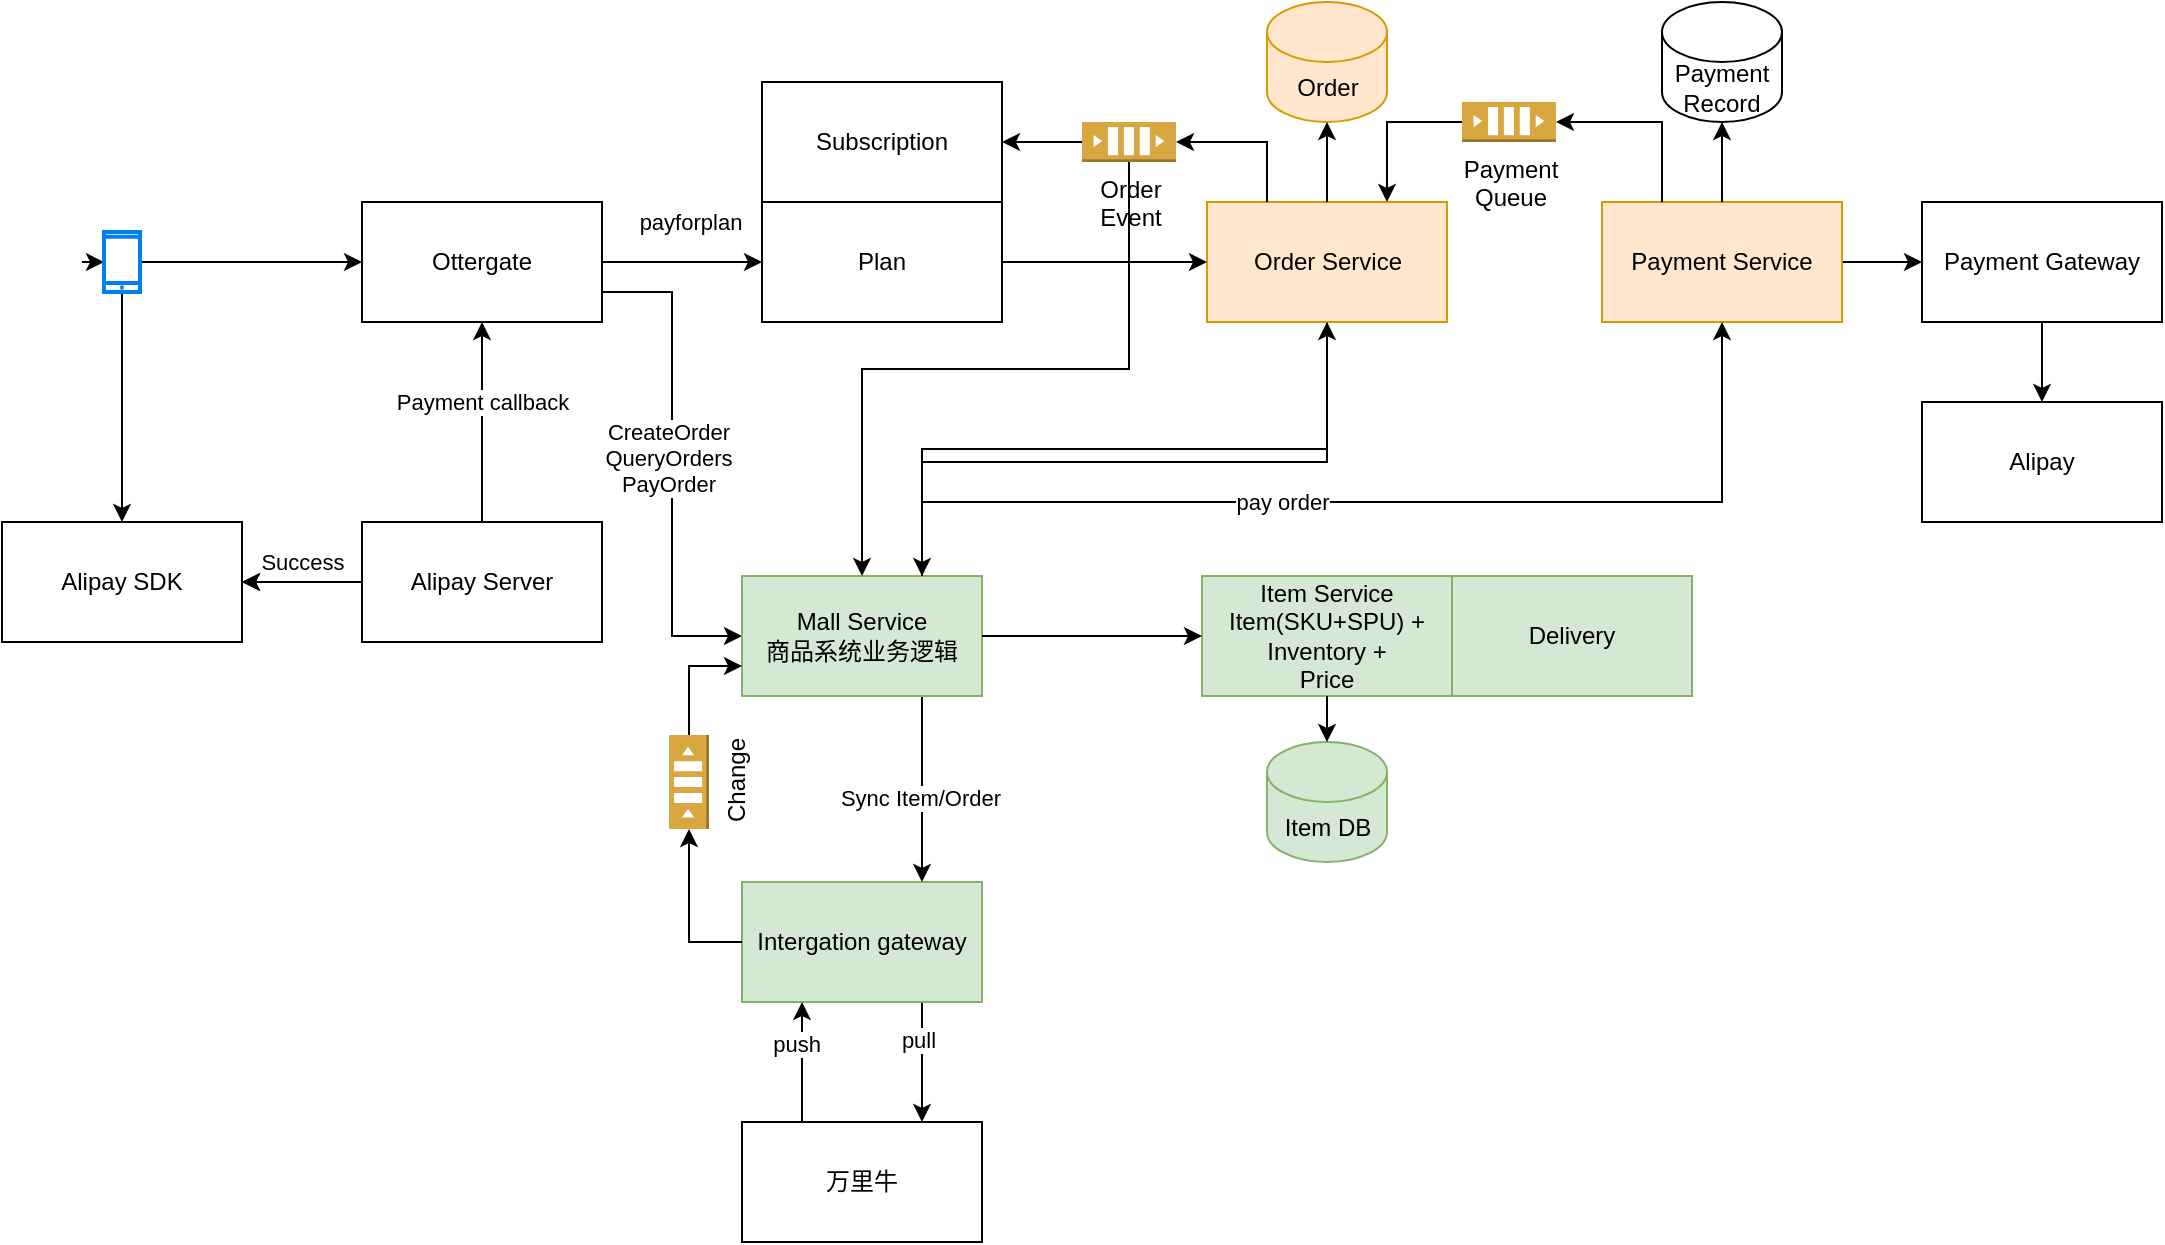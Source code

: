 <mxfile version="22.0.5" type="github">
  <diagram name="Page-1" id="SvzZrYBlYYhq_vC4gZUT">
    <mxGraphModel dx="651" dy="601" grid="1" gridSize="10" guides="1" tooltips="1" connect="1" arrows="1" fold="1" page="1" pageScale="1" pageWidth="850" pageHeight="1100" math="0" shadow="0">
      <root>
        <mxCell id="0" />
        <mxCell id="1" parent="0" />
        <mxCell id="l3nxZduVzOk6geIpgeGZ-1" value="" style="edgeStyle=orthogonalEdgeStyle;rounded=0;orthogonalLoop=1;jettySize=auto;html=1;entryX=0;entryY=0.5;entryDx=0;entryDy=0;" edge="1" parent="1" source="l3nxZduVzOk6geIpgeGZ-5" target="l3nxZduVzOk6geIpgeGZ-46">
          <mxGeometry relative="1" as="geometry">
            <mxPoint x="410" y="190" as="targetPoint" />
          </mxGeometry>
        </mxCell>
        <mxCell id="l3nxZduVzOk6geIpgeGZ-2" value="payforplan" style="edgeLabel;html=1;align=center;verticalAlign=middle;resizable=0;points=[];" vertex="1" connectable="0" parent="l3nxZduVzOk6geIpgeGZ-1">
          <mxGeometry x="0.102" y="-1" relative="1" as="geometry">
            <mxPoint y="-21" as="offset" />
          </mxGeometry>
        </mxCell>
        <mxCell id="l3nxZduVzOk6geIpgeGZ-3" style="edgeStyle=orthogonalEdgeStyle;rounded=0;orthogonalLoop=1;jettySize=auto;html=1;exitX=1;exitY=0.75;exitDx=0;exitDy=0;entryX=0;entryY=0.5;entryDx=0;entryDy=0;" edge="1" parent="1" source="l3nxZduVzOk6geIpgeGZ-5" target="l3nxZduVzOk6geIpgeGZ-44">
          <mxGeometry relative="1" as="geometry" />
        </mxCell>
        <mxCell id="l3nxZduVzOk6geIpgeGZ-4" value="CreateOrder&lt;br&gt;QueryOrders&lt;br&gt;PayOrder" style="edgeLabel;html=1;align=center;verticalAlign=middle;resizable=0;points=[];" vertex="1" connectable="0" parent="l3nxZduVzOk6geIpgeGZ-3">
          <mxGeometry x="-0.026" y="-2" relative="1" as="geometry">
            <mxPoint as="offset" />
          </mxGeometry>
        </mxCell>
        <mxCell id="l3nxZduVzOk6geIpgeGZ-5" value="Ottergate" style="rounded=0;whiteSpace=wrap;html=1;" vertex="1" parent="1">
          <mxGeometry x="200" y="170" width="120" height="60" as="geometry" />
        </mxCell>
        <mxCell id="l3nxZduVzOk6geIpgeGZ-6" value="" style="endArrow=classic;html=1;rounded=0;entryX=0;entryY=0.5;entryDx=0;entryDy=0;" edge="1" parent="1" source="l3nxZduVzOk6geIpgeGZ-39" target="l3nxZduVzOk6geIpgeGZ-5">
          <mxGeometry width="50" height="50" relative="1" as="geometry">
            <mxPoint x="60" y="200" as="sourcePoint" />
            <mxPoint x="110" y="200" as="targetPoint" />
          </mxGeometry>
        </mxCell>
        <mxCell id="l3nxZduVzOk6geIpgeGZ-7" style="edgeStyle=orthogonalEdgeStyle;rounded=0;orthogonalLoop=1;jettySize=auto;html=1;exitX=0.5;exitY=1;exitDx=0;exitDy=0;entryX=0.75;entryY=0;entryDx=0;entryDy=0;" edge="1" parent="1" source="l3nxZduVzOk6geIpgeGZ-8" target="l3nxZduVzOk6geIpgeGZ-44">
          <mxGeometry relative="1" as="geometry" />
        </mxCell>
        <mxCell id="l3nxZduVzOk6geIpgeGZ-8" value="Order Service" style="whiteSpace=wrap;html=1;rounded=0;fillColor=#ffe6cc;strokeColor=#d79b00;" vertex="1" parent="1">
          <mxGeometry x="622.5" y="170" width="120" height="60" as="geometry" />
        </mxCell>
        <mxCell id="l3nxZduVzOk6geIpgeGZ-9" style="edgeStyle=orthogonalEdgeStyle;rounded=0;orthogonalLoop=1;jettySize=auto;html=1;exitX=1;exitY=0.5;exitDx=0;exitDy=0;entryX=0;entryY=0.5;entryDx=0;entryDy=0;" edge="1" parent="1" source="l3nxZduVzOk6geIpgeGZ-11" target="l3nxZduVzOk6geIpgeGZ-17">
          <mxGeometry relative="1" as="geometry" />
        </mxCell>
        <mxCell id="l3nxZduVzOk6geIpgeGZ-10" style="edgeStyle=orthogonalEdgeStyle;rounded=0;orthogonalLoop=1;jettySize=auto;html=1;exitX=0;exitY=0.5;exitDx=0;exitDy=0;entryX=0.75;entryY=0;entryDx=0;entryDy=0;exitPerimeter=0;" edge="1" parent="1" source="l3nxZduVzOk6geIpgeGZ-51" target="l3nxZduVzOk6geIpgeGZ-8">
          <mxGeometry relative="1" as="geometry" />
        </mxCell>
        <mxCell id="l3nxZduVzOk6geIpgeGZ-11" value="Payment Service" style="whiteSpace=wrap;html=1;rounded=0;fillColor=#ffe6cc;strokeColor=#d79b00;" vertex="1" parent="1">
          <mxGeometry x="820" y="170" width="120" height="60" as="geometry" />
        </mxCell>
        <mxCell id="l3nxZduVzOk6geIpgeGZ-12" value="Order" style="shape=cylinder3;whiteSpace=wrap;html=1;boundedLbl=1;backgroundOutline=1;size=15;fillColor=#ffe6cc;strokeColor=#d79b00;" vertex="1" parent="1">
          <mxGeometry x="652.5" y="70" width="60" height="60" as="geometry" />
        </mxCell>
        <mxCell id="l3nxZduVzOk6geIpgeGZ-13" style="edgeStyle=orthogonalEdgeStyle;rounded=0;orthogonalLoop=1;jettySize=auto;html=1;exitX=0.5;exitY=0;exitDx=0;exitDy=0;entryX=0.5;entryY=1;entryDx=0;entryDy=0;entryPerimeter=0;" edge="1" parent="1" source="l3nxZduVzOk6geIpgeGZ-8" target="l3nxZduVzOk6geIpgeGZ-12">
          <mxGeometry relative="1" as="geometry" />
        </mxCell>
        <mxCell id="l3nxZduVzOk6geIpgeGZ-14" value="Payment&lt;br&gt;Record" style="shape=cylinder3;whiteSpace=wrap;html=1;boundedLbl=1;backgroundOutline=1;size=15;" vertex="1" parent="1">
          <mxGeometry x="850" y="70" width="60" height="60" as="geometry" />
        </mxCell>
        <mxCell id="l3nxZduVzOk6geIpgeGZ-15" style="edgeStyle=orthogonalEdgeStyle;rounded=0;orthogonalLoop=1;jettySize=auto;html=1;entryX=0.5;entryY=1;entryDx=0;entryDy=0;entryPerimeter=0;" edge="1" parent="1" source="l3nxZduVzOk6geIpgeGZ-11" target="l3nxZduVzOk6geIpgeGZ-14">
          <mxGeometry relative="1" as="geometry" />
        </mxCell>
        <mxCell id="l3nxZduVzOk6geIpgeGZ-16" style="edgeStyle=orthogonalEdgeStyle;rounded=0;orthogonalLoop=1;jettySize=auto;html=1;exitX=0.5;exitY=1;exitDx=0;exitDy=0;entryX=0.5;entryY=0;entryDx=0;entryDy=0;" edge="1" parent="1" source="l3nxZduVzOk6geIpgeGZ-17" target="l3nxZduVzOk6geIpgeGZ-18">
          <mxGeometry relative="1" as="geometry" />
        </mxCell>
        <mxCell id="l3nxZduVzOk6geIpgeGZ-17" value="Payment Gateway" style="whiteSpace=wrap;html=1;rounded=0;" vertex="1" parent="1">
          <mxGeometry x="980" y="170" width="120" height="60" as="geometry" />
        </mxCell>
        <mxCell id="l3nxZduVzOk6geIpgeGZ-18" value="Alipay" style="whiteSpace=wrap;html=1;rounded=0;" vertex="1" parent="1">
          <mxGeometry x="980" y="270" width="120" height="60" as="geometry" />
        </mxCell>
        <mxCell id="l3nxZduVzOk6geIpgeGZ-19" value="Item DB" style="shape=cylinder3;whiteSpace=wrap;html=1;boundedLbl=1;backgroundOutline=1;size=15;fillColor=#d5e8d4;strokeColor=#82b366;" vertex="1" parent="1">
          <mxGeometry x="652.5" y="440" width="60" height="60" as="geometry" />
        </mxCell>
        <mxCell id="l3nxZduVzOk6geIpgeGZ-20" style="edgeStyle=orthogonalEdgeStyle;rounded=0;orthogonalLoop=1;jettySize=auto;html=1;entryX=0.5;entryY=0;entryDx=0;entryDy=0;" edge="1" parent="1" source="l3nxZduVzOk6geIpgeGZ-39" target="l3nxZduVzOk6geIpgeGZ-21">
          <mxGeometry relative="1" as="geometry" />
        </mxCell>
        <mxCell id="l3nxZduVzOk6geIpgeGZ-21" value="Alipay SDK" style="rounded=0;whiteSpace=wrap;html=1;" vertex="1" parent="1">
          <mxGeometry x="20" y="330" width="120" height="60" as="geometry" />
        </mxCell>
        <mxCell id="l3nxZduVzOk6geIpgeGZ-22" style="edgeStyle=orthogonalEdgeStyle;rounded=0;orthogonalLoop=1;jettySize=auto;html=1;exitX=0;exitY=0.5;exitDx=0;exitDy=0;entryX=1;entryY=0.5;entryDx=0;entryDy=0;" edge="1" parent="1" source="l3nxZduVzOk6geIpgeGZ-27" target="l3nxZduVzOk6geIpgeGZ-21">
          <mxGeometry relative="1" as="geometry" />
        </mxCell>
        <mxCell id="l3nxZduVzOk6geIpgeGZ-23" value="Success" style="edgeLabel;html=1;align=center;verticalAlign=middle;resizable=0;points=[];" vertex="1" connectable="0" parent="l3nxZduVzOk6geIpgeGZ-22">
          <mxGeometry x="0.279" y="1" relative="1" as="geometry">
            <mxPoint x="8" y="-11" as="offset" />
          </mxGeometry>
        </mxCell>
        <mxCell id="l3nxZduVzOk6geIpgeGZ-24" style="edgeStyle=orthogonalEdgeStyle;rounded=0;orthogonalLoop=1;jettySize=auto;html=1;exitX=0.5;exitY=0;exitDx=0;exitDy=0;entryX=0.5;entryY=1;entryDx=0;entryDy=0;" edge="1" parent="1" source="l3nxZduVzOk6geIpgeGZ-27" target="l3nxZduVzOk6geIpgeGZ-5">
          <mxGeometry relative="1" as="geometry" />
        </mxCell>
        <mxCell id="l3nxZduVzOk6geIpgeGZ-25" value="Payment callback" style="edgeLabel;html=1;align=center;verticalAlign=middle;resizable=0;points=[];" vertex="1" connectable="0" parent="l3nxZduVzOk6geIpgeGZ-24">
          <mxGeometry x="-0.3" y="-1" relative="1" as="geometry">
            <mxPoint x="-1" y="-25" as="offset" />
          </mxGeometry>
        </mxCell>
        <mxCell id="l3nxZduVzOk6geIpgeGZ-26" value="" style="edgeStyle=orthogonalEdgeStyle;rounded=0;orthogonalLoop=1;jettySize=auto;html=1;" edge="1" parent="1" source="l3nxZduVzOk6geIpgeGZ-27" target="l3nxZduVzOk6geIpgeGZ-21">
          <mxGeometry relative="1" as="geometry" />
        </mxCell>
        <mxCell id="l3nxZduVzOk6geIpgeGZ-27" value="Alipay Server" style="rounded=0;whiteSpace=wrap;html=1;" vertex="1" parent="1">
          <mxGeometry x="200" y="330" width="120" height="60" as="geometry" />
        </mxCell>
        <mxCell id="l3nxZduVzOk6geIpgeGZ-28" value="Item Service&lt;br&gt;Item(SKU+SPU) + Inventory +&lt;br&gt;Price&lt;br&gt;" style="rounded=0;whiteSpace=wrap;html=1;fillColor=#d5e8d4;strokeColor=#82b366;" vertex="1" parent="1">
          <mxGeometry x="620" y="357" width="125" height="60" as="geometry" />
        </mxCell>
        <mxCell id="l3nxZduVzOk6geIpgeGZ-29" style="edgeStyle=orthogonalEdgeStyle;rounded=0;orthogonalLoop=1;jettySize=auto;html=1;exitX=0.75;exitY=1;exitDx=0;exitDy=0;entryX=0.75;entryY=0;entryDx=0;entryDy=0;" edge="1" parent="1" source="l3nxZduVzOk6geIpgeGZ-31" target="l3nxZduVzOk6geIpgeGZ-35">
          <mxGeometry relative="1" as="geometry" />
        </mxCell>
        <mxCell id="l3nxZduVzOk6geIpgeGZ-30" value="pull" style="edgeLabel;html=1;align=center;verticalAlign=middle;resizable=0;points=[];" vertex="1" connectable="0" parent="l3nxZduVzOk6geIpgeGZ-29">
          <mxGeometry x="-0.368" y="-2" relative="1" as="geometry">
            <mxPoint as="offset" />
          </mxGeometry>
        </mxCell>
        <mxCell id="l3nxZduVzOk6geIpgeGZ-31" value="Intergation gateway" style="rounded=0;whiteSpace=wrap;html=1;fillColor=#d5e8d4;strokeColor=#82b366;" vertex="1" parent="1">
          <mxGeometry x="390" y="510" width="120" height="60" as="geometry" />
        </mxCell>
        <mxCell id="l3nxZduVzOk6geIpgeGZ-32" value="" style="shape=image;html=1;verticalAlign=top;verticalLabelPosition=bottom;labelBackgroundColor=#ffffff;imageAspect=0;aspect=fixed;image=https://cdn3.iconfinder.com/data/icons/UltimateGnome/128x128/status/gnome-fs-loading-icon.png" vertex="1" parent="1">
          <mxGeometry x="490" y="580" width="40" height="40" as="geometry" />
        </mxCell>
        <mxCell id="l3nxZduVzOk6geIpgeGZ-33" style="edgeStyle=orthogonalEdgeStyle;rounded=0;orthogonalLoop=1;jettySize=auto;html=1;exitX=0.25;exitY=0;exitDx=0;exitDy=0;entryX=0.25;entryY=1;entryDx=0;entryDy=0;" edge="1" parent="1" source="l3nxZduVzOk6geIpgeGZ-35" target="l3nxZduVzOk6geIpgeGZ-31">
          <mxGeometry relative="1" as="geometry" />
        </mxCell>
        <mxCell id="l3nxZduVzOk6geIpgeGZ-34" value="push" style="edgeLabel;html=1;align=center;verticalAlign=middle;resizable=0;points=[];" vertex="1" connectable="0" parent="l3nxZduVzOk6geIpgeGZ-33">
          <mxGeometry x="0.309" y="3" relative="1" as="geometry">
            <mxPoint as="offset" />
          </mxGeometry>
        </mxCell>
        <mxCell id="l3nxZduVzOk6geIpgeGZ-35" value="万里牛" style="rounded=0;whiteSpace=wrap;html=1;" vertex="1" parent="1">
          <mxGeometry x="390" y="630" width="120" height="60" as="geometry" />
        </mxCell>
        <mxCell id="l3nxZduVzOk6geIpgeGZ-36" value="Delivery" style="rounded=0;whiteSpace=wrap;html=1;fillColor=#d5e8d4;strokeColor=#82b366;" vertex="1" parent="1">
          <mxGeometry x="745" y="357" width="120" height="60" as="geometry" />
        </mxCell>
        <mxCell id="l3nxZduVzOk6geIpgeGZ-37" style="edgeStyle=orthogonalEdgeStyle;rounded=0;orthogonalLoop=1;jettySize=auto;html=1;exitX=0.5;exitY=1;exitDx=0;exitDy=0;entryX=0.5;entryY=0;entryDx=0;entryDy=0;entryPerimeter=0;" edge="1" parent="1" source="l3nxZduVzOk6geIpgeGZ-28" target="l3nxZduVzOk6geIpgeGZ-19">
          <mxGeometry relative="1" as="geometry" />
        </mxCell>
        <mxCell id="l3nxZduVzOk6geIpgeGZ-38" value="" style="endArrow=classic;html=1;rounded=0;entryX=0;entryY=0.5;entryDx=0;entryDy=0;" edge="1" parent="1" target="l3nxZduVzOk6geIpgeGZ-39">
          <mxGeometry width="50" height="50" relative="1" as="geometry">
            <mxPoint x="60" y="200" as="sourcePoint" />
            <mxPoint x="200" y="200" as="targetPoint" />
          </mxGeometry>
        </mxCell>
        <mxCell id="l3nxZduVzOk6geIpgeGZ-39" value="" style="html=1;verticalLabelPosition=bottom;align=center;labelBackgroundColor=#ffffff;verticalAlign=top;strokeWidth=2;strokeColor=#0080F0;shadow=0;dashed=0;shape=mxgraph.ios7.icons.smartphone;" vertex="1" parent="1">
          <mxGeometry x="71" y="185" width="18" height="30" as="geometry" />
        </mxCell>
        <mxCell id="l3nxZduVzOk6geIpgeGZ-40" style="edgeStyle=orthogonalEdgeStyle;rounded=0;orthogonalLoop=1;jettySize=auto;html=1;exitX=0.75;exitY=1;exitDx=0;exitDy=0;entryX=0.75;entryY=0;entryDx=0;entryDy=0;" edge="1" parent="1" source="l3nxZduVzOk6geIpgeGZ-44" target="l3nxZduVzOk6geIpgeGZ-31">
          <mxGeometry relative="1" as="geometry" />
        </mxCell>
        <mxCell id="l3nxZduVzOk6geIpgeGZ-41" value="Sync Item/Order" style="edgeLabel;html=1;align=center;verticalAlign=middle;resizable=0;points=[];" vertex="1" connectable="0" parent="l3nxZduVzOk6geIpgeGZ-40">
          <mxGeometry x="0.085" y="-1" relative="1" as="geometry">
            <mxPoint as="offset" />
          </mxGeometry>
        </mxCell>
        <mxCell id="l3nxZduVzOk6geIpgeGZ-42" style="edgeStyle=orthogonalEdgeStyle;rounded=0;orthogonalLoop=1;jettySize=auto;html=1;exitX=0.75;exitY=0;exitDx=0;exitDy=0;entryX=0.5;entryY=1;entryDx=0;entryDy=0;" edge="1" parent="1" source="l3nxZduVzOk6geIpgeGZ-44" target="l3nxZduVzOk6geIpgeGZ-11">
          <mxGeometry relative="1" as="geometry">
            <mxPoint x="720" y="310" as="targetPoint" />
            <Array as="points">
              <mxPoint x="480" y="320" />
              <mxPoint x="880" y="320" />
            </Array>
          </mxGeometry>
        </mxCell>
        <mxCell id="l3nxZduVzOk6geIpgeGZ-43" value="pay order" style="edgeLabel;html=1;align=center;verticalAlign=middle;resizable=0;points=[];" vertex="1" connectable="0" parent="l3nxZduVzOk6geIpgeGZ-42">
          <mxGeometry x="-0.178" relative="1" as="geometry">
            <mxPoint as="offset" />
          </mxGeometry>
        </mxCell>
        <mxCell id="l3nxZduVzOk6geIpgeGZ-44" value="Mall Service&lt;br&gt;商品系统业务逻辑" style="rounded=0;whiteSpace=wrap;html=1;fillColor=#d5e8d4;strokeColor=#82b366;" vertex="1" parent="1">
          <mxGeometry x="390" y="357" width="120" height="60" as="geometry" />
        </mxCell>
        <mxCell id="l3nxZduVzOk6geIpgeGZ-45" style="edgeStyle=orthogonalEdgeStyle;rounded=0;orthogonalLoop=1;jettySize=auto;html=1;exitX=1;exitY=0.5;exitDx=0;exitDy=0;entryX=0;entryY=0.5;entryDx=0;entryDy=0;" edge="1" parent="1" source="l3nxZduVzOk6geIpgeGZ-46" target="l3nxZduVzOk6geIpgeGZ-8">
          <mxGeometry relative="1" as="geometry" />
        </mxCell>
        <mxCell id="l3nxZduVzOk6geIpgeGZ-46" value="Plan" style="rounded=0;whiteSpace=wrap;html=1;" vertex="1" parent="1">
          <mxGeometry x="400" y="170" width="120" height="60" as="geometry" />
        </mxCell>
        <mxCell id="l3nxZduVzOk6geIpgeGZ-47" style="edgeStyle=orthogonalEdgeStyle;rounded=0;orthogonalLoop=1;jettySize=auto;html=1;exitX=0.75;exitY=0;exitDx=0;exitDy=0;entryX=0.5;entryY=1;entryDx=0;entryDy=0;" edge="1" parent="1" source="l3nxZduVzOk6geIpgeGZ-44" target="l3nxZduVzOk6geIpgeGZ-8">
          <mxGeometry relative="1" as="geometry">
            <Array as="points">
              <mxPoint x="480" y="300" />
              <mxPoint x="683" y="300" />
            </Array>
          </mxGeometry>
        </mxCell>
        <mxCell id="l3nxZduVzOk6geIpgeGZ-48" style="edgeStyle=orthogonalEdgeStyle;rounded=0;orthogonalLoop=1;jettySize=auto;html=1;exitX=1;exitY=0.5;exitDx=0;exitDy=0;entryX=0;entryY=0.5;entryDx=0;entryDy=0;" edge="1" parent="1" source="l3nxZduVzOk6geIpgeGZ-44" target="l3nxZduVzOk6geIpgeGZ-28">
          <mxGeometry relative="1" as="geometry" />
        </mxCell>
        <mxCell id="l3nxZduVzOk6geIpgeGZ-49" value="Subscription" style="rounded=0;whiteSpace=wrap;html=1;" vertex="1" parent="1">
          <mxGeometry x="400" y="110" width="120" height="60" as="geometry" />
        </mxCell>
        <mxCell id="l3nxZduVzOk6geIpgeGZ-50" value="" style="edgeStyle=orthogonalEdgeStyle;rounded=0;orthogonalLoop=1;jettySize=auto;html=1;exitX=0.25;exitY=0;exitDx=0;exitDy=0;entryX=1;entryY=0.5;entryDx=0;entryDy=0;entryPerimeter=0;" edge="1" parent="1" source="l3nxZduVzOk6geIpgeGZ-11" target="l3nxZduVzOk6geIpgeGZ-51">
          <mxGeometry relative="1" as="geometry">
            <mxPoint x="850" y="170" as="sourcePoint" />
            <mxPoint x="713" y="170" as="targetPoint" />
          </mxGeometry>
        </mxCell>
        <mxCell id="l3nxZduVzOk6geIpgeGZ-51" value="Payment&lt;br&gt;Queue" style="outlineConnect=0;dashed=0;verticalLabelPosition=bottom;verticalAlign=top;align=center;html=1;shape=mxgraph.aws3.queue;fillColor=#D9A741;gradientColor=none;" vertex="1" parent="1">
          <mxGeometry x="750" y="120" width="47" height="20" as="geometry" />
        </mxCell>
        <mxCell id="l3nxZduVzOk6geIpgeGZ-52" style="edgeStyle=orthogonalEdgeStyle;rounded=0;orthogonalLoop=1;jettySize=auto;html=1;exitX=0;exitY=0.5;exitDx=0;exitDy=0;exitPerimeter=0;entryX=1;entryY=0.5;entryDx=0;entryDy=0;" edge="1" parent="1" source="l3nxZduVzOk6geIpgeGZ-54" target="l3nxZduVzOk6geIpgeGZ-49">
          <mxGeometry relative="1" as="geometry" />
        </mxCell>
        <mxCell id="l3nxZduVzOk6geIpgeGZ-53" style="edgeStyle=orthogonalEdgeStyle;rounded=0;orthogonalLoop=1;jettySize=auto;html=1;exitX=0.5;exitY=1;exitDx=0;exitDy=0;exitPerimeter=0;" edge="1" parent="1" source="l3nxZduVzOk6geIpgeGZ-54" target="l3nxZduVzOk6geIpgeGZ-44">
          <mxGeometry relative="1" as="geometry" />
        </mxCell>
        <mxCell id="l3nxZduVzOk6geIpgeGZ-54" value="Order&lt;br&gt;Event" style="outlineConnect=0;dashed=0;verticalLabelPosition=bottom;verticalAlign=top;align=center;html=1;shape=mxgraph.aws3.queue;fillColor=#D9A741;gradientColor=none;" vertex="1" parent="1">
          <mxGeometry x="560" y="130" width="47" height="20" as="geometry" />
        </mxCell>
        <mxCell id="l3nxZduVzOk6geIpgeGZ-55" style="edgeStyle=orthogonalEdgeStyle;rounded=0;orthogonalLoop=1;jettySize=auto;html=1;exitX=0.25;exitY=0;exitDx=0;exitDy=0;entryX=1;entryY=0.5;entryDx=0;entryDy=0;entryPerimeter=0;" edge="1" parent="1" source="l3nxZduVzOk6geIpgeGZ-8" target="l3nxZduVzOk6geIpgeGZ-54">
          <mxGeometry relative="1" as="geometry" />
        </mxCell>
        <mxCell id="l3nxZduVzOk6geIpgeGZ-56" style="edgeStyle=orthogonalEdgeStyle;rounded=0;orthogonalLoop=1;jettySize=auto;html=1;exitX=1;exitY=0.5;exitDx=0;exitDy=0;exitPerimeter=0;entryX=0;entryY=0.75;entryDx=0;entryDy=0;" edge="1" parent="1" source="l3nxZduVzOk6geIpgeGZ-57" target="l3nxZduVzOk6geIpgeGZ-44">
          <mxGeometry relative="1" as="geometry" />
        </mxCell>
        <mxCell id="l3nxZduVzOk6geIpgeGZ-57" value="Change" style="outlineConnect=0;dashed=0;verticalLabelPosition=bottom;verticalAlign=top;align=center;html=1;shape=mxgraph.aws3.queue;fillColor=#D9A741;gradientColor=none;rotation=-90;" vertex="1" parent="1">
          <mxGeometry x="340" y="450" width="47" height="20" as="geometry" />
        </mxCell>
        <mxCell id="l3nxZduVzOk6geIpgeGZ-58" style="edgeStyle=orthogonalEdgeStyle;rounded=0;orthogonalLoop=1;jettySize=auto;html=1;exitX=0;exitY=0.5;exitDx=0;exitDy=0;entryX=0;entryY=0.5;entryDx=0;entryDy=0;entryPerimeter=0;" edge="1" parent="1" source="l3nxZduVzOk6geIpgeGZ-31" target="l3nxZduVzOk6geIpgeGZ-57">
          <mxGeometry relative="1" as="geometry" />
        </mxCell>
      </root>
    </mxGraphModel>
  </diagram>
</mxfile>
